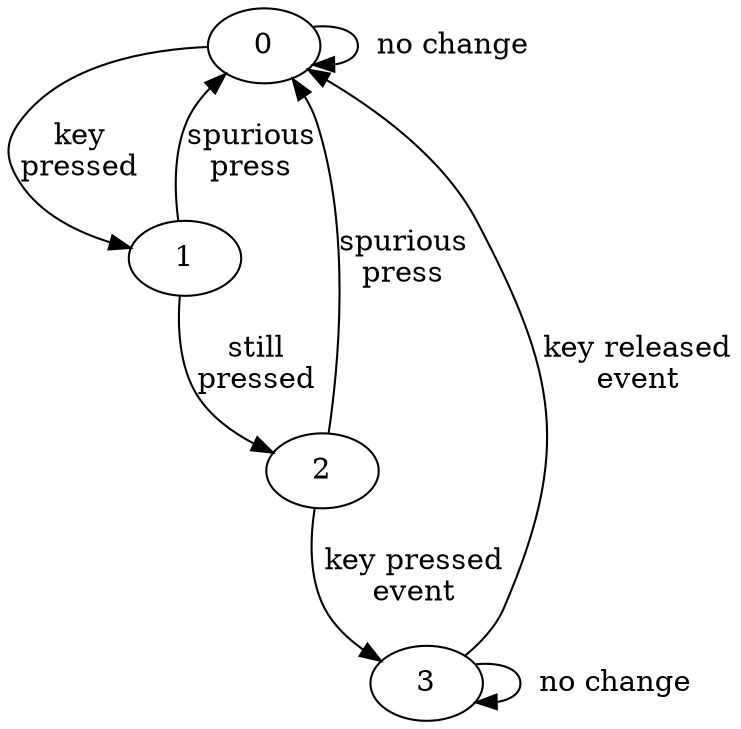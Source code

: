 digraph keyb_state {
	0 -> 0 [label="  no change"]
	0 -> 1 [label="key\npressed"]
	1 -> 0 [label="spurious\npress"]
	1 -> 2 [label="still\npressed"]
	2 -> 0 [label="spurious\npress\n"]
	2 -> 3 [label="key pressed\nevent"]
	3 -> 0 [label="key released\nevent"]
	3 -> 3 [label="  no change"]
}
